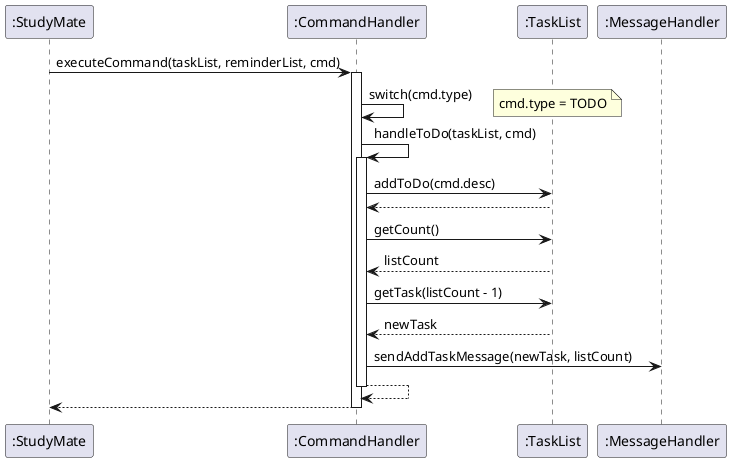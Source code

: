 @startuml
'https://plantuml.com/sequence-diagram


participant ":StudyMate" as StudyMate
participant ":CommandHandler" as CommandHandler

StudyMate -> CommandHandler: executeCommand(taskList, reminderList, cmd)
activate CommandHandler

CommandHandler -> CommandHandler: switch(cmd.type)
note right: cmd.type = TODO

CommandHandler -> CommandHandler: handleToDo(taskList, cmd)
activate CommandHandler

CommandHandler -> ":TaskList" as TaskList: addToDo(cmd.desc)
TaskList --> CommandHandler

CommandHandler -> TaskList: getCount()
TaskList --> CommandHandler: listCount

CommandHandler -> TaskList: getTask(listCount - 1)
TaskList --> CommandHandler: newTask

CommandHandler -> ":MessageHandler" as MessageHandler: sendAddTaskMessage(newTask, listCount)

CommandHandler --> CommandHandler
deactivate CommandHandler

CommandHandler --> StudyMate
deactivate CommandHandler
deactivate CommandHandler

@enduml